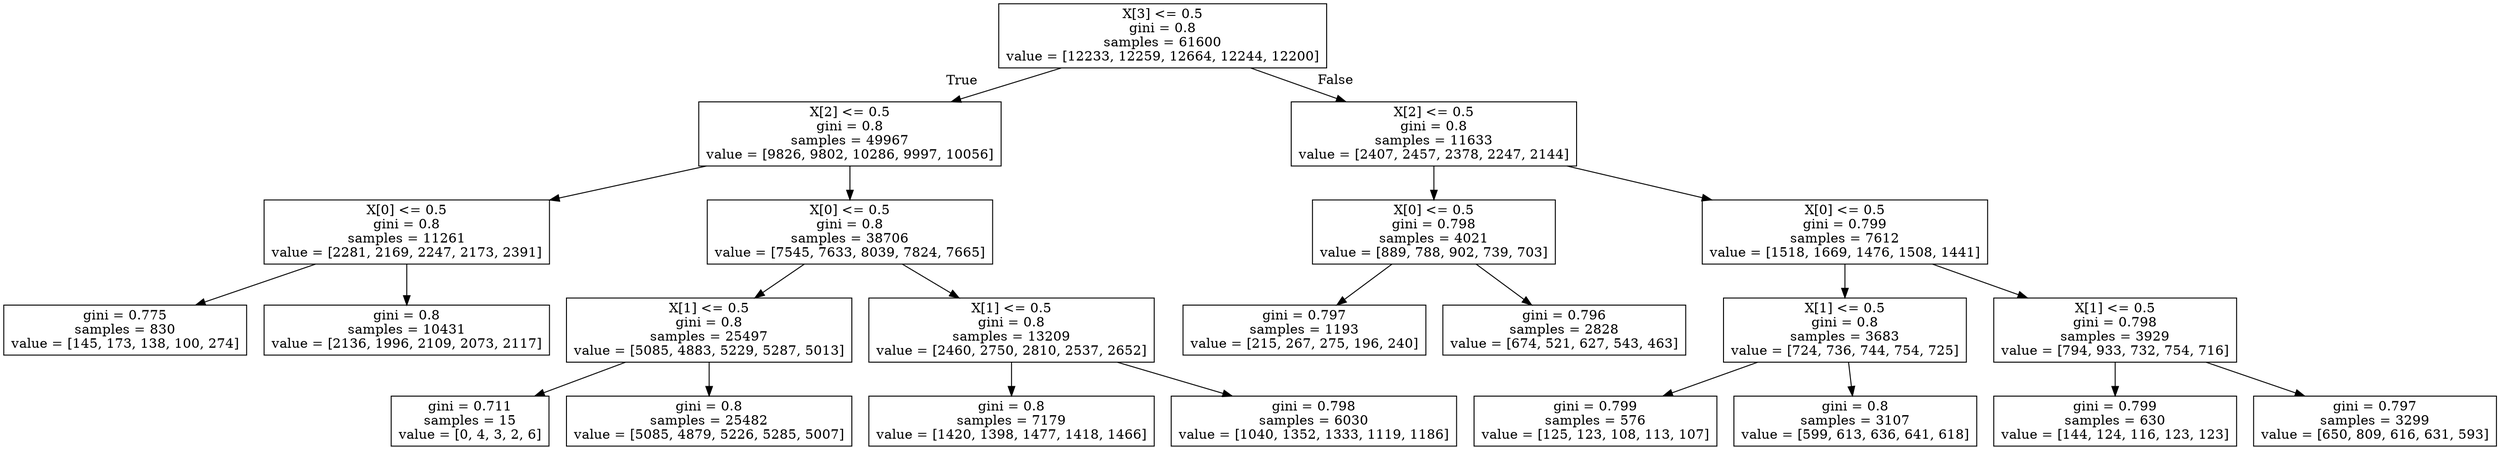 digraph Tree {
node [shape=box] ;
0 [label="X[3] <= 0.5\ngini = 0.8\nsamples = 61600\nvalue = [12233, 12259, 12664, 12244, 12200]"] ;
1 [label="X[2] <= 0.5\ngini = 0.8\nsamples = 49967\nvalue = [9826, 9802, 10286, 9997, 10056]"] ;
0 -> 1 [labeldistance=2.5, labelangle=45, headlabel="True"] ;
2 [label="X[0] <= 0.5\ngini = 0.8\nsamples = 11261\nvalue = [2281, 2169, 2247, 2173, 2391]"] ;
1 -> 2 ;
3 [label="gini = 0.775\nsamples = 830\nvalue = [145, 173, 138, 100, 274]"] ;
2 -> 3 ;
4 [label="gini = 0.8\nsamples = 10431\nvalue = [2136, 1996, 2109, 2073, 2117]"] ;
2 -> 4 ;
5 [label="X[0] <= 0.5\ngini = 0.8\nsamples = 38706\nvalue = [7545, 7633, 8039, 7824, 7665]"] ;
1 -> 5 ;
6 [label="X[1] <= 0.5\ngini = 0.8\nsamples = 25497\nvalue = [5085, 4883, 5229, 5287, 5013]"] ;
5 -> 6 ;
7 [label="gini = 0.711\nsamples = 15\nvalue = [0, 4, 3, 2, 6]"] ;
6 -> 7 ;
8 [label="gini = 0.8\nsamples = 25482\nvalue = [5085, 4879, 5226, 5285, 5007]"] ;
6 -> 8 ;
9 [label="X[1] <= 0.5\ngini = 0.8\nsamples = 13209\nvalue = [2460, 2750, 2810, 2537, 2652]"] ;
5 -> 9 ;
10 [label="gini = 0.8\nsamples = 7179\nvalue = [1420, 1398, 1477, 1418, 1466]"] ;
9 -> 10 ;
11 [label="gini = 0.798\nsamples = 6030\nvalue = [1040, 1352, 1333, 1119, 1186]"] ;
9 -> 11 ;
12 [label="X[2] <= 0.5\ngini = 0.8\nsamples = 11633\nvalue = [2407, 2457, 2378, 2247, 2144]"] ;
0 -> 12 [labeldistance=2.5, labelangle=-45, headlabel="False"] ;
13 [label="X[0] <= 0.5\ngini = 0.798\nsamples = 4021\nvalue = [889, 788, 902, 739, 703]"] ;
12 -> 13 ;
14 [label="gini = 0.797\nsamples = 1193\nvalue = [215, 267, 275, 196, 240]"] ;
13 -> 14 ;
15 [label="gini = 0.796\nsamples = 2828\nvalue = [674, 521, 627, 543, 463]"] ;
13 -> 15 ;
16 [label="X[0] <= 0.5\ngini = 0.799\nsamples = 7612\nvalue = [1518, 1669, 1476, 1508, 1441]"] ;
12 -> 16 ;
17 [label="X[1] <= 0.5\ngini = 0.8\nsamples = 3683\nvalue = [724, 736, 744, 754, 725]"] ;
16 -> 17 ;
18 [label="gini = 0.799\nsamples = 576\nvalue = [125, 123, 108, 113, 107]"] ;
17 -> 18 ;
19 [label="gini = 0.8\nsamples = 3107\nvalue = [599, 613, 636, 641, 618]"] ;
17 -> 19 ;
20 [label="X[1] <= 0.5\ngini = 0.798\nsamples = 3929\nvalue = [794, 933, 732, 754, 716]"] ;
16 -> 20 ;
21 [label="gini = 0.799\nsamples = 630\nvalue = [144, 124, 116, 123, 123]"] ;
20 -> 21 ;
22 [label="gini = 0.797\nsamples = 3299\nvalue = [650, 809, 616, 631, 593]"] ;
20 -> 22 ;
}